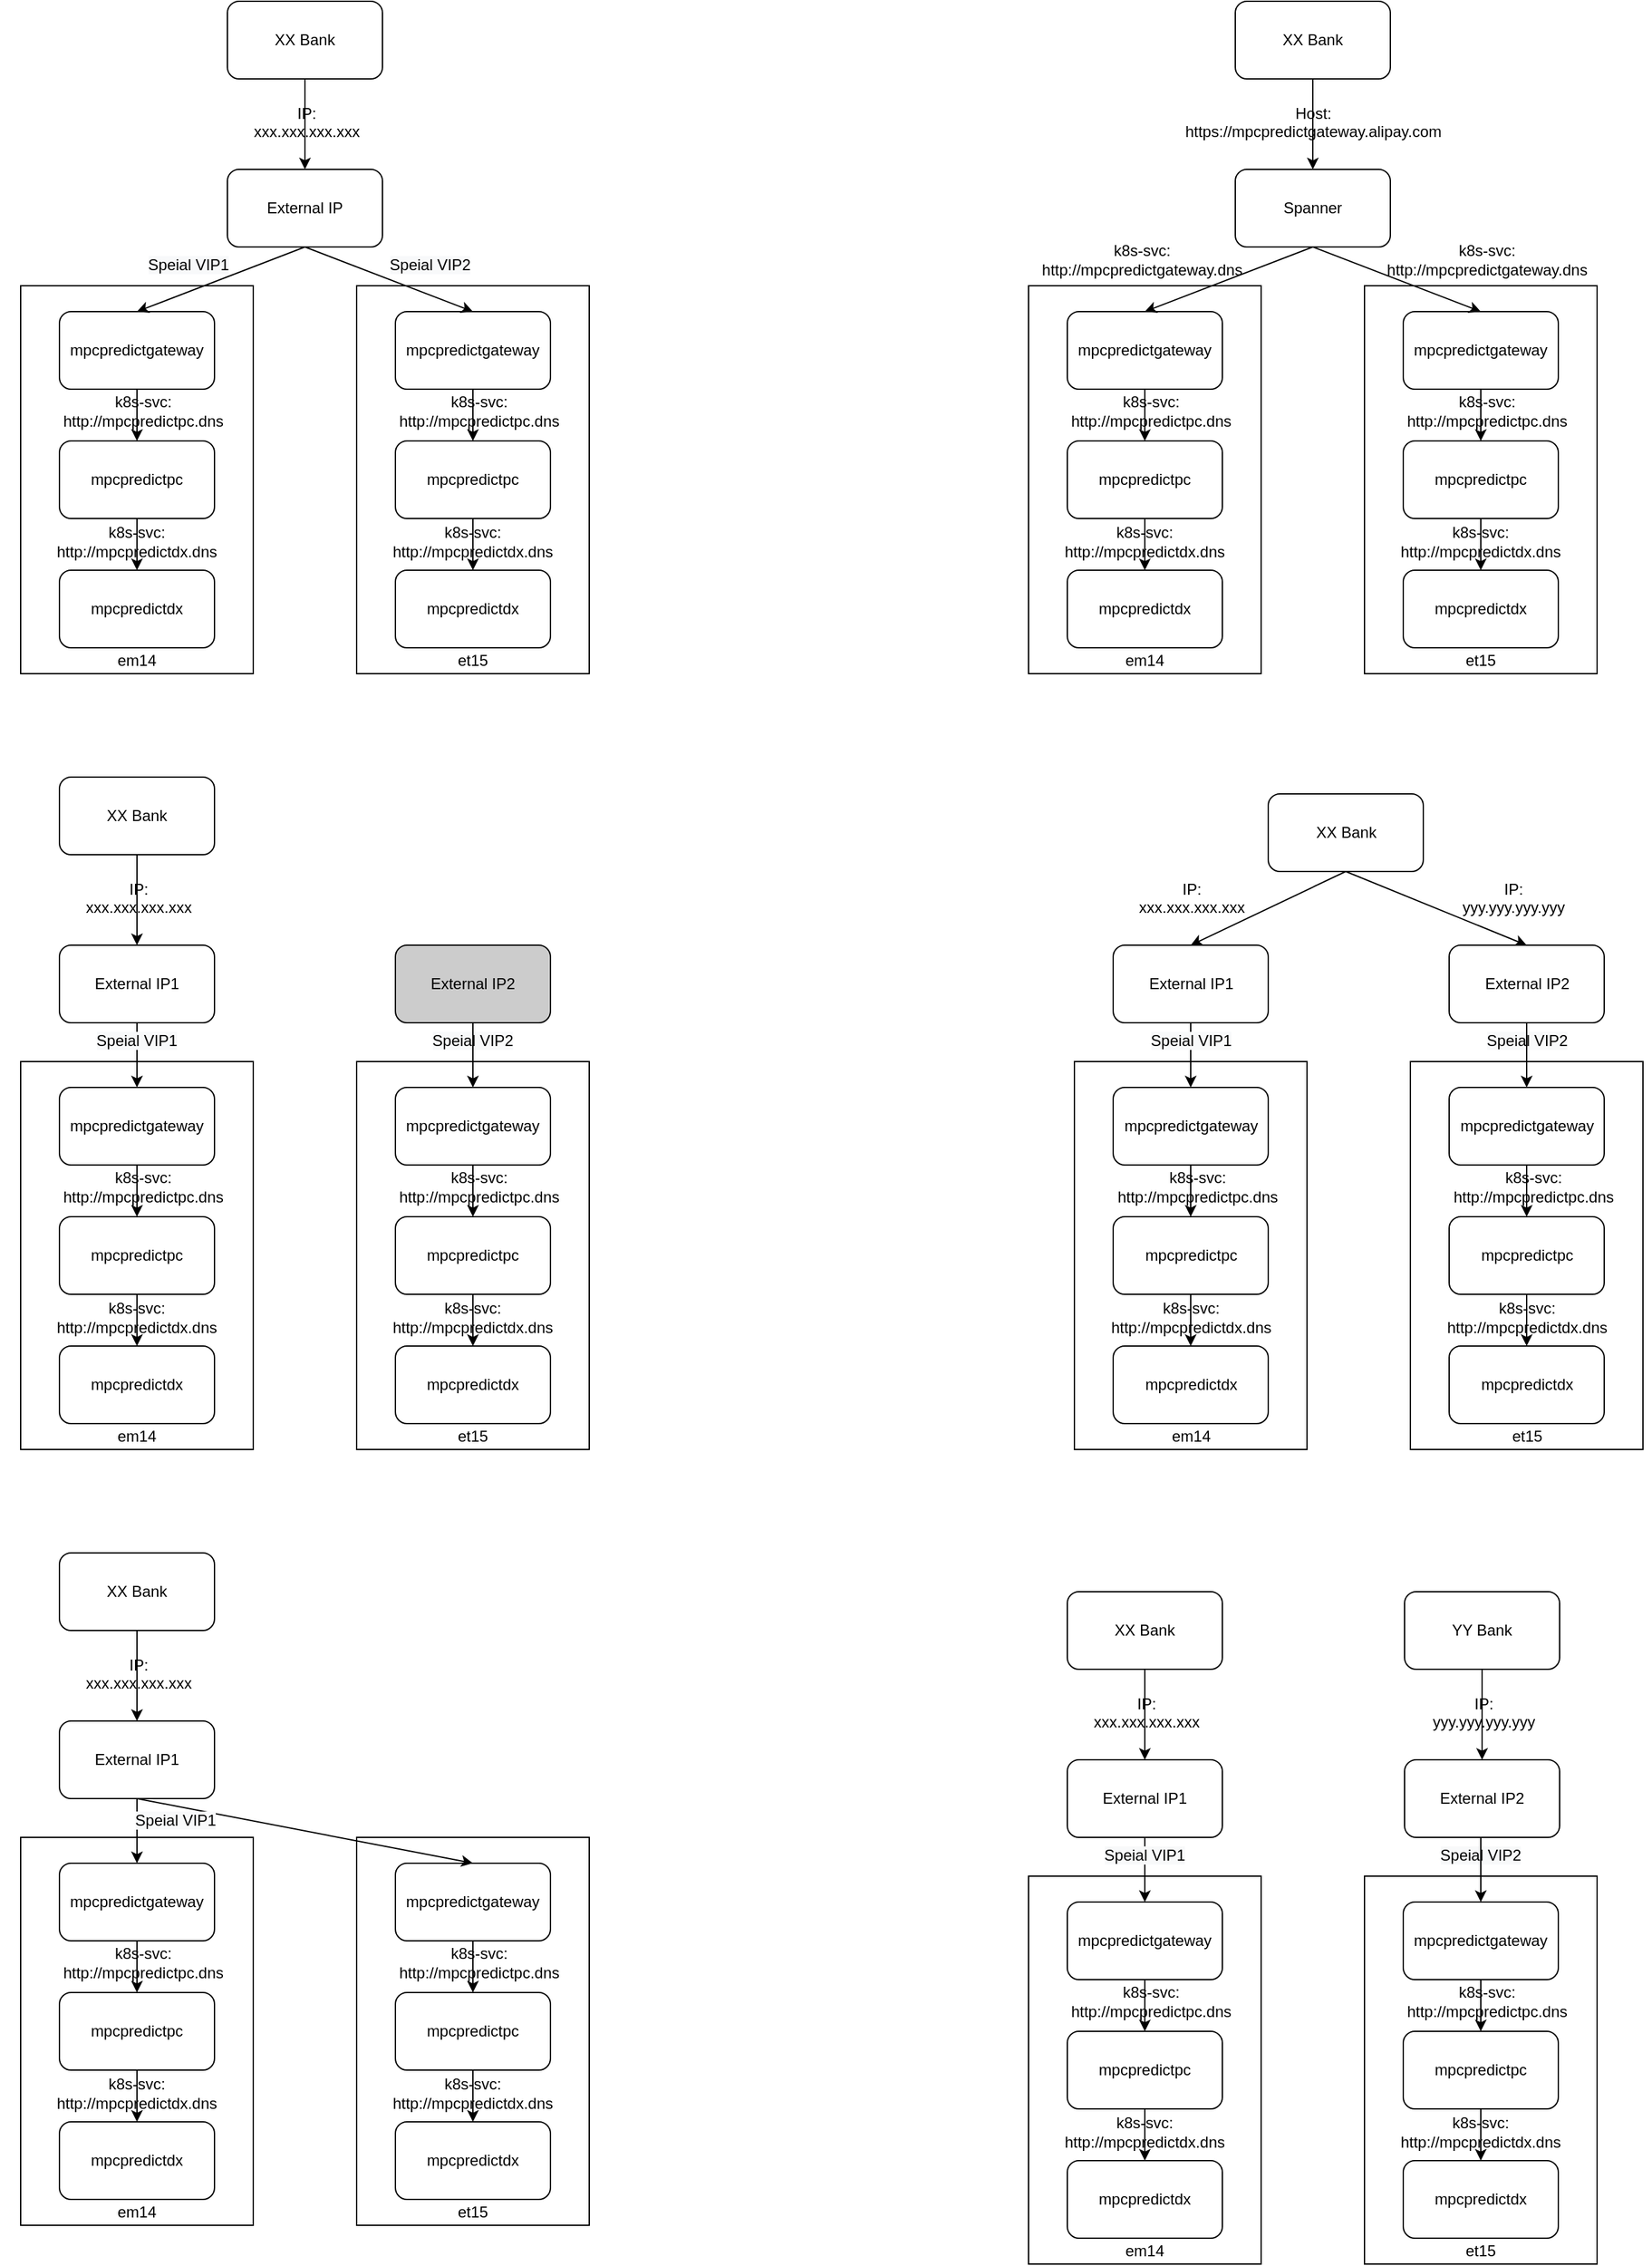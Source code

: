 <mxfile version="13.3.7" type="github">
  <diagram id="HSDht7DIzM8e7bIC4mqB" name="第 1 页">
    <mxGraphModel dx="1678" dy="859" grid="1" gridSize="10" guides="1" tooltips="1" connect="1" arrows="1" fold="1" page="1" pageScale="1" pageWidth="827" pageHeight="1169" math="0" shadow="0">
      <root>
        <mxCell id="0" />
        <mxCell id="1" parent="0" />
        <mxCell id="mqr4CoRcmg9S_tCV8cLc-18" value="" style="rounded=0;whiteSpace=wrap;html=1;" vertex="1" parent="1">
          <mxGeometry x="90" y="260" width="180" height="300" as="geometry" />
        </mxCell>
        <mxCell id="mqr4CoRcmg9S_tCV8cLc-5" style="edgeStyle=orthogonalEdgeStyle;rounded=0;orthogonalLoop=1;jettySize=auto;html=1;exitX=0.5;exitY=1;exitDx=0;exitDy=0;entryX=0.5;entryY=0;entryDx=0;entryDy=0;" edge="1" parent="1" source="mqr4CoRcmg9S_tCV8cLc-2" target="mqr4CoRcmg9S_tCV8cLc-3">
          <mxGeometry relative="1" as="geometry" />
        </mxCell>
        <mxCell id="mqr4CoRcmg9S_tCV8cLc-2" value="mpcpredictgateway" style="rounded=1;whiteSpace=wrap;html=1;" vertex="1" parent="1">
          <mxGeometry x="120" y="280" width="120" height="60" as="geometry" />
        </mxCell>
        <mxCell id="mqr4CoRcmg9S_tCV8cLc-7" style="edgeStyle=orthogonalEdgeStyle;rounded=0;orthogonalLoop=1;jettySize=auto;html=1;exitX=0.5;exitY=1;exitDx=0;exitDy=0;entryX=0.5;entryY=0;entryDx=0;entryDy=0;" edge="1" parent="1" source="mqr4CoRcmg9S_tCV8cLc-3" target="mqr4CoRcmg9S_tCV8cLc-4">
          <mxGeometry relative="1" as="geometry" />
        </mxCell>
        <mxCell id="mqr4CoRcmg9S_tCV8cLc-3" value="mpcpredictpc" style="rounded=1;whiteSpace=wrap;html=1;" vertex="1" parent="1">
          <mxGeometry x="120" y="380" width="120" height="60" as="geometry" />
        </mxCell>
        <mxCell id="mqr4CoRcmg9S_tCV8cLc-4" value="mpcpredictdx" style="rounded=1;whiteSpace=wrap;html=1;" vertex="1" parent="1">
          <mxGeometry x="120" y="480" width="120" height="60" as="geometry" />
        </mxCell>
        <mxCell id="mqr4CoRcmg9S_tCV8cLc-8" value="k8s-svc: http://mpcpredictpc.dns" style="text;html=1;strokeColor=none;fillColor=none;align=center;verticalAlign=middle;whiteSpace=wrap;rounded=0;" vertex="1" parent="1">
          <mxGeometry x="120" y="347" width="130" height="20" as="geometry" />
        </mxCell>
        <mxCell id="mqr4CoRcmg9S_tCV8cLc-10" value="k8s-svc: http://mpcpredictdx.dns" style="text;html=1;strokeColor=none;fillColor=none;align=center;verticalAlign=middle;whiteSpace=wrap;rounded=0;" vertex="1" parent="1">
          <mxGeometry x="115" y="448" width="130" height="20" as="geometry" />
        </mxCell>
        <mxCell id="mqr4CoRcmg9S_tCV8cLc-19" value="em14" style="text;html=1;strokeColor=none;fillColor=none;align=center;verticalAlign=middle;whiteSpace=wrap;rounded=0;" vertex="1" parent="1">
          <mxGeometry x="160" y="540" width="40" height="20" as="geometry" />
        </mxCell>
        <mxCell id="mqr4CoRcmg9S_tCV8cLc-20" value="" style="rounded=0;whiteSpace=wrap;html=1;" vertex="1" parent="1">
          <mxGeometry x="350" y="260" width="180" height="300" as="geometry" />
        </mxCell>
        <mxCell id="mqr4CoRcmg9S_tCV8cLc-21" style="edgeStyle=orthogonalEdgeStyle;rounded=0;orthogonalLoop=1;jettySize=auto;html=1;exitX=0.5;exitY=1;exitDx=0;exitDy=0;entryX=0.5;entryY=0;entryDx=0;entryDy=0;" edge="1" source="mqr4CoRcmg9S_tCV8cLc-22" target="mqr4CoRcmg9S_tCV8cLc-24" parent="1">
          <mxGeometry relative="1" as="geometry" />
        </mxCell>
        <mxCell id="mqr4CoRcmg9S_tCV8cLc-22" value="mpcpredictgateway" style="rounded=1;whiteSpace=wrap;html=1;" vertex="1" parent="1">
          <mxGeometry x="380" y="280" width="120" height="60" as="geometry" />
        </mxCell>
        <mxCell id="mqr4CoRcmg9S_tCV8cLc-23" style="edgeStyle=orthogonalEdgeStyle;rounded=0;orthogonalLoop=1;jettySize=auto;html=1;exitX=0.5;exitY=1;exitDx=0;exitDy=0;entryX=0.5;entryY=0;entryDx=0;entryDy=0;" edge="1" source="mqr4CoRcmg9S_tCV8cLc-24" target="mqr4CoRcmg9S_tCV8cLc-25" parent="1">
          <mxGeometry relative="1" as="geometry" />
        </mxCell>
        <mxCell id="mqr4CoRcmg9S_tCV8cLc-24" value="mpcpredictpc" style="rounded=1;whiteSpace=wrap;html=1;" vertex="1" parent="1">
          <mxGeometry x="380" y="380" width="120" height="60" as="geometry" />
        </mxCell>
        <mxCell id="mqr4CoRcmg9S_tCV8cLc-25" value="mpcpredictdx" style="rounded=1;whiteSpace=wrap;html=1;" vertex="1" parent="1">
          <mxGeometry x="380" y="480" width="120" height="60" as="geometry" />
        </mxCell>
        <mxCell id="mqr4CoRcmg9S_tCV8cLc-26" value="k8s-svc: http://mpcpredictpc.dns" style="text;html=1;strokeColor=none;fillColor=none;align=center;verticalAlign=middle;whiteSpace=wrap;rounded=0;" vertex="1" parent="1">
          <mxGeometry x="380" y="347" width="130" height="20" as="geometry" />
        </mxCell>
        <mxCell id="mqr4CoRcmg9S_tCV8cLc-27" value="k8s-svc: http://mpcpredictdx.dns" style="text;html=1;strokeColor=none;fillColor=none;align=center;verticalAlign=middle;whiteSpace=wrap;rounded=0;" vertex="1" parent="1">
          <mxGeometry x="375" y="448" width="130" height="20" as="geometry" />
        </mxCell>
        <mxCell id="mqr4CoRcmg9S_tCV8cLc-28" value="et15" style="text;html=1;strokeColor=none;fillColor=none;align=center;verticalAlign=middle;whiteSpace=wrap;rounded=0;" vertex="1" parent="1">
          <mxGeometry x="420" y="540" width="40" height="20" as="geometry" />
        </mxCell>
        <mxCell id="mqr4CoRcmg9S_tCV8cLc-33" style="rounded=0;orthogonalLoop=1;jettySize=auto;html=1;exitX=0.5;exitY=1;exitDx=0;exitDy=0;entryX=0.5;entryY=0;entryDx=0;entryDy=0;" edge="1" parent="1" source="mqr4CoRcmg9S_tCV8cLc-30" target="mqr4CoRcmg9S_tCV8cLc-2">
          <mxGeometry relative="1" as="geometry" />
        </mxCell>
        <mxCell id="mqr4CoRcmg9S_tCV8cLc-34" style="rounded=0;orthogonalLoop=1;jettySize=auto;html=1;exitX=0.5;exitY=1;exitDx=0;exitDy=0;entryX=0.5;entryY=0;entryDx=0;entryDy=0;" edge="1" parent="1" source="mqr4CoRcmg9S_tCV8cLc-30" target="mqr4CoRcmg9S_tCV8cLc-22">
          <mxGeometry relative="1" as="geometry" />
        </mxCell>
        <mxCell id="mqr4CoRcmg9S_tCV8cLc-30" value="External IP" style="rounded=1;whiteSpace=wrap;html=1;" vertex="1" parent="1">
          <mxGeometry x="250" y="170" width="120" height="60" as="geometry" />
        </mxCell>
        <mxCell id="mqr4CoRcmg9S_tCV8cLc-35" value="&lt;span style=&quot;color: rgb(0, 0, 0); font-family: helvetica; font-size: 12px; font-style: normal; font-weight: 400; letter-spacing: normal; text-indent: 0px; text-transform: none; word-spacing: 0px; background-color: rgb(248, 249, 250); display: inline; float: none;&quot;&gt;Speial VIP1&lt;/span&gt;" style="text;whiteSpace=wrap;html=1;align=center;" vertex="1" parent="1">
          <mxGeometry x="180" y="230" width="80" height="30" as="geometry" />
        </mxCell>
        <mxCell id="mqr4CoRcmg9S_tCV8cLc-36" value="&lt;span style=&quot;color: rgb(0 , 0 , 0) ; font-family: &amp;#34;helvetica&amp;#34; ; font-size: 12px ; font-style: normal ; font-weight: 400 ; letter-spacing: normal ; text-indent: 0px ; text-transform: none ; word-spacing: 0px ; background-color: rgb(248 , 249 , 250) ; display: inline ; float: none&quot;&gt;Speial VIP2&lt;/span&gt;" style="text;whiteSpace=wrap;html=1;align=center;" vertex="1" parent="1">
          <mxGeometry x="367" y="230" width="80" height="30" as="geometry" />
        </mxCell>
        <mxCell id="mqr4CoRcmg9S_tCV8cLc-39" style="edgeStyle=none;rounded=0;orthogonalLoop=1;jettySize=auto;html=1;exitX=0.5;exitY=1;exitDx=0;exitDy=0;" edge="1" parent="1" source="mqr4CoRcmg9S_tCV8cLc-38" target="mqr4CoRcmg9S_tCV8cLc-30">
          <mxGeometry relative="1" as="geometry" />
        </mxCell>
        <mxCell id="mqr4CoRcmg9S_tCV8cLc-38" value="XX Bank" style="rounded=1;whiteSpace=wrap;html=1;" vertex="1" parent="1">
          <mxGeometry x="250" y="40" width="120" height="60" as="geometry" />
        </mxCell>
        <mxCell id="mqr4CoRcmg9S_tCV8cLc-40" value="" style="rounded=0;whiteSpace=wrap;html=1;" vertex="1" parent="1">
          <mxGeometry x="870" y="260" width="180" height="300" as="geometry" />
        </mxCell>
        <mxCell id="mqr4CoRcmg9S_tCV8cLc-41" style="edgeStyle=orthogonalEdgeStyle;rounded=0;orthogonalLoop=1;jettySize=auto;html=1;exitX=0.5;exitY=1;exitDx=0;exitDy=0;entryX=0.5;entryY=0;entryDx=0;entryDy=0;" edge="1" source="mqr4CoRcmg9S_tCV8cLc-42" target="mqr4CoRcmg9S_tCV8cLc-44" parent="1">
          <mxGeometry relative="1" as="geometry" />
        </mxCell>
        <mxCell id="mqr4CoRcmg9S_tCV8cLc-42" value="mpcpredictgateway" style="rounded=1;whiteSpace=wrap;html=1;" vertex="1" parent="1">
          <mxGeometry x="900" y="280" width="120" height="60" as="geometry" />
        </mxCell>
        <mxCell id="mqr4CoRcmg9S_tCV8cLc-43" style="edgeStyle=orthogonalEdgeStyle;rounded=0;orthogonalLoop=1;jettySize=auto;html=1;exitX=0.5;exitY=1;exitDx=0;exitDy=0;entryX=0.5;entryY=0;entryDx=0;entryDy=0;" edge="1" source="mqr4CoRcmg9S_tCV8cLc-44" target="mqr4CoRcmg9S_tCV8cLc-45" parent="1">
          <mxGeometry relative="1" as="geometry" />
        </mxCell>
        <mxCell id="mqr4CoRcmg9S_tCV8cLc-44" value="mpcpredictpc" style="rounded=1;whiteSpace=wrap;html=1;" vertex="1" parent="1">
          <mxGeometry x="900" y="380" width="120" height="60" as="geometry" />
        </mxCell>
        <mxCell id="mqr4CoRcmg9S_tCV8cLc-45" value="mpcpredictdx" style="rounded=1;whiteSpace=wrap;html=1;" vertex="1" parent="1">
          <mxGeometry x="900" y="480" width="120" height="60" as="geometry" />
        </mxCell>
        <mxCell id="mqr4CoRcmg9S_tCV8cLc-46" value="k8s-svc: http://mpcpredictpc.dns" style="text;html=1;strokeColor=none;fillColor=none;align=center;verticalAlign=middle;whiteSpace=wrap;rounded=0;" vertex="1" parent="1">
          <mxGeometry x="900" y="347" width="130" height="20" as="geometry" />
        </mxCell>
        <mxCell id="mqr4CoRcmg9S_tCV8cLc-47" value="k8s-svc: http://mpcpredictdx.dns" style="text;html=1;strokeColor=none;fillColor=none;align=center;verticalAlign=middle;whiteSpace=wrap;rounded=0;" vertex="1" parent="1">
          <mxGeometry x="895" y="448" width="130" height="20" as="geometry" />
        </mxCell>
        <mxCell id="mqr4CoRcmg9S_tCV8cLc-48" value="em14" style="text;html=1;strokeColor=none;fillColor=none;align=center;verticalAlign=middle;whiteSpace=wrap;rounded=0;" vertex="1" parent="1">
          <mxGeometry x="940" y="540" width="40" height="20" as="geometry" />
        </mxCell>
        <mxCell id="mqr4CoRcmg9S_tCV8cLc-49" value="" style="rounded=0;whiteSpace=wrap;html=1;" vertex="1" parent="1">
          <mxGeometry x="1130" y="260" width="180" height="300" as="geometry" />
        </mxCell>
        <mxCell id="mqr4CoRcmg9S_tCV8cLc-50" style="edgeStyle=orthogonalEdgeStyle;rounded=0;orthogonalLoop=1;jettySize=auto;html=1;exitX=0.5;exitY=1;exitDx=0;exitDy=0;entryX=0.5;entryY=0;entryDx=0;entryDy=0;" edge="1" source="mqr4CoRcmg9S_tCV8cLc-51" target="mqr4CoRcmg9S_tCV8cLc-53" parent="1">
          <mxGeometry relative="1" as="geometry" />
        </mxCell>
        <mxCell id="mqr4CoRcmg9S_tCV8cLc-51" value="mpcpredictgateway" style="rounded=1;whiteSpace=wrap;html=1;" vertex="1" parent="1">
          <mxGeometry x="1160" y="280" width="120" height="60" as="geometry" />
        </mxCell>
        <mxCell id="mqr4CoRcmg9S_tCV8cLc-52" style="edgeStyle=orthogonalEdgeStyle;rounded=0;orthogonalLoop=1;jettySize=auto;html=1;exitX=0.5;exitY=1;exitDx=0;exitDy=0;entryX=0.5;entryY=0;entryDx=0;entryDy=0;" edge="1" source="mqr4CoRcmg9S_tCV8cLc-53" target="mqr4CoRcmg9S_tCV8cLc-54" parent="1">
          <mxGeometry relative="1" as="geometry" />
        </mxCell>
        <mxCell id="mqr4CoRcmg9S_tCV8cLc-53" value="mpcpredictpc" style="rounded=1;whiteSpace=wrap;html=1;" vertex="1" parent="1">
          <mxGeometry x="1160" y="380" width="120" height="60" as="geometry" />
        </mxCell>
        <mxCell id="mqr4CoRcmg9S_tCV8cLc-54" value="mpcpredictdx" style="rounded=1;whiteSpace=wrap;html=1;" vertex="1" parent="1">
          <mxGeometry x="1160" y="480" width="120" height="60" as="geometry" />
        </mxCell>
        <mxCell id="mqr4CoRcmg9S_tCV8cLc-55" value="k8s-svc: http://mpcpredictpc.dns" style="text;html=1;strokeColor=none;fillColor=none;align=center;verticalAlign=middle;whiteSpace=wrap;rounded=0;" vertex="1" parent="1">
          <mxGeometry x="1160" y="347" width="130" height="20" as="geometry" />
        </mxCell>
        <mxCell id="mqr4CoRcmg9S_tCV8cLc-56" value="k8s-svc: http://mpcpredictdx.dns" style="text;html=1;strokeColor=none;fillColor=none;align=center;verticalAlign=middle;whiteSpace=wrap;rounded=0;" vertex="1" parent="1">
          <mxGeometry x="1155" y="448" width="130" height="20" as="geometry" />
        </mxCell>
        <mxCell id="mqr4CoRcmg9S_tCV8cLc-57" value="et15" style="text;html=1;strokeColor=none;fillColor=none;align=center;verticalAlign=middle;whiteSpace=wrap;rounded=0;" vertex="1" parent="1">
          <mxGeometry x="1200" y="540" width="40" height="20" as="geometry" />
        </mxCell>
        <mxCell id="mqr4CoRcmg9S_tCV8cLc-58" style="rounded=0;orthogonalLoop=1;jettySize=auto;html=1;exitX=0.5;exitY=1;exitDx=0;exitDy=0;entryX=0.5;entryY=0;entryDx=0;entryDy=0;" edge="1" source="mqr4CoRcmg9S_tCV8cLc-60" target="mqr4CoRcmg9S_tCV8cLc-42" parent="1">
          <mxGeometry relative="1" as="geometry" />
        </mxCell>
        <mxCell id="mqr4CoRcmg9S_tCV8cLc-59" style="rounded=0;orthogonalLoop=1;jettySize=auto;html=1;exitX=0.5;exitY=1;exitDx=0;exitDy=0;entryX=0.5;entryY=0;entryDx=0;entryDy=0;" edge="1" source="mqr4CoRcmg9S_tCV8cLc-60" target="mqr4CoRcmg9S_tCV8cLc-51" parent="1">
          <mxGeometry relative="1" as="geometry" />
        </mxCell>
        <mxCell id="mqr4CoRcmg9S_tCV8cLc-60" value="Spanner" style="rounded=1;whiteSpace=wrap;html=1;" vertex="1" parent="1">
          <mxGeometry x="1030" y="170" width="120" height="60" as="geometry" />
        </mxCell>
        <mxCell id="mqr4CoRcmg9S_tCV8cLc-63" style="edgeStyle=none;rounded=0;orthogonalLoop=1;jettySize=auto;html=1;exitX=0.5;exitY=1;exitDx=0;exitDy=0;" edge="1" source="mqr4CoRcmg9S_tCV8cLc-64" target="mqr4CoRcmg9S_tCV8cLc-60" parent="1">
          <mxGeometry relative="1" as="geometry" />
        </mxCell>
        <mxCell id="mqr4CoRcmg9S_tCV8cLc-64" value="XX Bank" style="rounded=1;whiteSpace=wrap;html=1;" vertex="1" parent="1">
          <mxGeometry x="1030" y="40" width="120" height="60" as="geometry" />
        </mxCell>
        <mxCell id="mqr4CoRcmg9S_tCV8cLc-65" value="&lt;font face=&quot;helvetica&quot;&gt;Host: https://mpcpredictgateway.alipay.com&lt;/font&gt;" style="text;whiteSpace=wrap;html=1;align=center;" vertex="1" parent="1">
          <mxGeometry x="983.5" y="113" width="213" height="30" as="geometry" />
        </mxCell>
        <mxCell id="mqr4CoRcmg9S_tCV8cLc-66" value="k8s-svc: http://mpcpredictgateway.dns" style="text;html=1;strokeColor=none;fillColor=none;align=center;verticalAlign=middle;whiteSpace=wrap;rounded=0;" vertex="1" parent="1">
          <mxGeometry x="893" y="230" width="130" height="20" as="geometry" />
        </mxCell>
        <mxCell id="mqr4CoRcmg9S_tCV8cLc-67" value="k8s-svc: http://mpcpredictgateway.dns" style="text;html=1;strokeColor=none;fillColor=none;align=center;verticalAlign=middle;whiteSpace=wrap;rounded=0;" vertex="1" parent="1">
          <mxGeometry x="1160" y="230" width="130" height="20" as="geometry" />
        </mxCell>
        <mxCell id="mqr4CoRcmg9S_tCV8cLc-68" value="&lt;font face=&quot;helvetica&quot;&gt;IP:&lt;br&gt;xxx.xxx.xxx.xxx&lt;br&gt;&lt;/font&gt;" style="text;whiteSpace=wrap;html=1;align=center;" vertex="1" parent="1">
          <mxGeometry x="205" y="113" width="213" height="30" as="geometry" />
        </mxCell>
        <mxCell id="mqr4CoRcmg9S_tCV8cLc-69" value="" style="rounded=0;whiteSpace=wrap;html=1;" vertex="1" parent="1">
          <mxGeometry x="90" y="860" width="180" height="300" as="geometry" />
        </mxCell>
        <mxCell id="mqr4CoRcmg9S_tCV8cLc-70" style="edgeStyle=orthogonalEdgeStyle;rounded=0;orthogonalLoop=1;jettySize=auto;html=1;exitX=0.5;exitY=1;exitDx=0;exitDy=0;entryX=0.5;entryY=0;entryDx=0;entryDy=0;" edge="1" source="mqr4CoRcmg9S_tCV8cLc-71" target="mqr4CoRcmg9S_tCV8cLc-73" parent="1">
          <mxGeometry relative="1" as="geometry" />
        </mxCell>
        <mxCell id="mqr4CoRcmg9S_tCV8cLc-71" value="mpcpredictgateway" style="rounded=1;whiteSpace=wrap;html=1;" vertex="1" parent="1">
          <mxGeometry x="120" y="880" width="120" height="60" as="geometry" />
        </mxCell>
        <mxCell id="mqr4CoRcmg9S_tCV8cLc-72" style="edgeStyle=orthogonalEdgeStyle;rounded=0;orthogonalLoop=1;jettySize=auto;html=1;exitX=0.5;exitY=1;exitDx=0;exitDy=0;entryX=0.5;entryY=0;entryDx=0;entryDy=0;" edge="1" source="mqr4CoRcmg9S_tCV8cLc-73" target="mqr4CoRcmg9S_tCV8cLc-74" parent="1">
          <mxGeometry relative="1" as="geometry" />
        </mxCell>
        <mxCell id="mqr4CoRcmg9S_tCV8cLc-73" value="mpcpredictpc" style="rounded=1;whiteSpace=wrap;html=1;" vertex="1" parent="1">
          <mxGeometry x="120" y="980" width="120" height="60" as="geometry" />
        </mxCell>
        <mxCell id="mqr4CoRcmg9S_tCV8cLc-74" value="mpcpredictdx" style="rounded=1;whiteSpace=wrap;html=1;" vertex="1" parent="1">
          <mxGeometry x="120" y="1080" width="120" height="60" as="geometry" />
        </mxCell>
        <mxCell id="mqr4CoRcmg9S_tCV8cLc-75" value="k8s-svc: http://mpcpredictpc.dns" style="text;html=1;strokeColor=none;fillColor=none;align=center;verticalAlign=middle;whiteSpace=wrap;rounded=0;" vertex="1" parent="1">
          <mxGeometry x="120" y="947" width="130" height="20" as="geometry" />
        </mxCell>
        <mxCell id="mqr4CoRcmg9S_tCV8cLc-76" value="k8s-svc: http://mpcpredictdx.dns" style="text;html=1;strokeColor=none;fillColor=none;align=center;verticalAlign=middle;whiteSpace=wrap;rounded=0;" vertex="1" parent="1">
          <mxGeometry x="115" y="1048" width="130" height="20" as="geometry" />
        </mxCell>
        <mxCell id="mqr4CoRcmg9S_tCV8cLc-77" value="em14" style="text;html=1;strokeColor=none;fillColor=none;align=center;verticalAlign=middle;whiteSpace=wrap;rounded=0;" vertex="1" parent="1">
          <mxGeometry x="160" y="1140" width="40" height="20" as="geometry" />
        </mxCell>
        <mxCell id="mqr4CoRcmg9S_tCV8cLc-78" value="" style="rounded=0;whiteSpace=wrap;html=1;" vertex="1" parent="1">
          <mxGeometry x="350" y="860" width="180" height="300" as="geometry" />
        </mxCell>
        <mxCell id="mqr4CoRcmg9S_tCV8cLc-79" style="edgeStyle=orthogonalEdgeStyle;rounded=0;orthogonalLoop=1;jettySize=auto;html=1;exitX=0.5;exitY=1;exitDx=0;exitDy=0;entryX=0.5;entryY=0;entryDx=0;entryDy=0;" edge="1" source="mqr4CoRcmg9S_tCV8cLc-80" target="mqr4CoRcmg9S_tCV8cLc-82" parent="1">
          <mxGeometry relative="1" as="geometry" />
        </mxCell>
        <mxCell id="mqr4CoRcmg9S_tCV8cLc-80" value="mpcpredictgateway" style="rounded=1;whiteSpace=wrap;html=1;" vertex="1" parent="1">
          <mxGeometry x="380" y="880" width="120" height="60" as="geometry" />
        </mxCell>
        <mxCell id="mqr4CoRcmg9S_tCV8cLc-81" style="edgeStyle=orthogonalEdgeStyle;rounded=0;orthogonalLoop=1;jettySize=auto;html=1;exitX=0.5;exitY=1;exitDx=0;exitDy=0;entryX=0.5;entryY=0;entryDx=0;entryDy=0;" edge="1" source="mqr4CoRcmg9S_tCV8cLc-82" target="mqr4CoRcmg9S_tCV8cLc-83" parent="1">
          <mxGeometry relative="1" as="geometry" />
        </mxCell>
        <mxCell id="mqr4CoRcmg9S_tCV8cLc-82" value="mpcpredictpc" style="rounded=1;whiteSpace=wrap;html=1;" vertex="1" parent="1">
          <mxGeometry x="380" y="980" width="120" height="60" as="geometry" />
        </mxCell>
        <mxCell id="mqr4CoRcmg9S_tCV8cLc-83" value="mpcpredictdx" style="rounded=1;whiteSpace=wrap;html=1;" vertex="1" parent="1">
          <mxGeometry x="380" y="1080" width="120" height="60" as="geometry" />
        </mxCell>
        <mxCell id="mqr4CoRcmg9S_tCV8cLc-84" value="k8s-svc: http://mpcpredictpc.dns" style="text;html=1;strokeColor=none;fillColor=none;align=center;verticalAlign=middle;whiteSpace=wrap;rounded=0;" vertex="1" parent="1">
          <mxGeometry x="380" y="947" width="130" height="20" as="geometry" />
        </mxCell>
        <mxCell id="mqr4CoRcmg9S_tCV8cLc-85" value="k8s-svc: http://mpcpredictdx.dns" style="text;html=1;strokeColor=none;fillColor=none;align=center;verticalAlign=middle;whiteSpace=wrap;rounded=0;" vertex="1" parent="1">
          <mxGeometry x="375" y="1048" width="130" height="20" as="geometry" />
        </mxCell>
        <mxCell id="mqr4CoRcmg9S_tCV8cLc-86" value="et15" style="text;html=1;strokeColor=none;fillColor=none;align=center;verticalAlign=middle;whiteSpace=wrap;rounded=0;" vertex="1" parent="1">
          <mxGeometry x="420" y="1140" width="40" height="20" as="geometry" />
        </mxCell>
        <mxCell id="mqr4CoRcmg9S_tCV8cLc-87" style="rounded=0;orthogonalLoop=1;jettySize=auto;html=1;exitX=0.5;exitY=1;exitDx=0;exitDy=0;entryX=0.5;entryY=0;entryDx=0;entryDy=0;" edge="1" source="mqr4CoRcmg9S_tCV8cLc-89" target="mqr4CoRcmg9S_tCV8cLc-71" parent="1">
          <mxGeometry relative="1" as="geometry" />
        </mxCell>
        <mxCell id="mqr4CoRcmg9S_tCV8cLc-89" value="External IP1" style="rounded=1;whiteSpace=wrap;html=1;" vertex="1" parent="1">
          <mxGeometry x="120" y="770" width="120" height="60" as="geometry" />
        </mxCell>
        <mxCell id="mqr4CoRcmg9S_tCV8cLc-90" value="&lt;span style=&quot;color: rgb(0, 0, 0); font-family: helvetica; font-size: 12px; font-style: normal; font-weight: 400; letter-spacing: normal; text-indent: 0px; text-transform: none; word-spacing: 0px; background-color: rgb(248, 249, 250); display: inline; float: none;&quot;&gt;Speial VIP1&lt;/span&gt;" style="text;whiteSpace=wrap;html=1;align=center;" vertex="1" parent="1">
          <mxGeometry x="140" y="830" width="80" height="30" as="geometry" />
        </mxCell>
        <mxCell id="mqr4CoRcmg9S_tCV8cLc-91" value="&lt;span style=&quot;color: rgb(0 , 0 , 0) ; font-family: &amp;#34;helvetica&amp;#34; ; font-size: 12px ; font-style: normal ; font-weight: 400 ; letter-spacing: normal ; text-indent: 0px ; text-transform: none ; word-spacing: 0px ; background-color: rgb(248 , 249 , 250) ; display: inline ; float: none&quot;&gt;Speial VIP2&lt;/span&gt;" style="text;whiteSpace=wrap;html=1;align=center;" vertex="1" parent="1">
          <mxGeometry x="400" y="830" width="80" height="30" as="geometry" />
        </mxCell>
        <mxCell id="mqr4CoRcmg9S_tCV8cLc-92" style="edgeStyle=none;rounded=0;orthogonalLoop=1;jettySize=auto;html=1;exitX=0.5;exitY=1;exitDx=0;exitDy=0;" edge="1" source="mqr4CoRcmg9S_tCV8cLc-93" target="mqr4CoRcmg9S_tCV8cLc-89" parent="1">
          <mxGeometry relative="1" as="geometry" />
        </mxCell>
        <mxCell id="mqr4CoRcmg9S_tCV8cLc-93" value="XX Bank" style="rounded=1;whiteSpace=wrap;html=1;" vertex="1" parent="1">
          <mxGeometry x="120" y="640" width="120" height="60" as="geometry" />
        </mxCell>
        <mxCell id="mqr4CoRcmg9S_tCV8cLc-94" value="&lt;font face=&quot;helvetica&quot;&gt;IP:&lt;br&gt;xxx.xxx.xxx.xxx&lt;br&gt;&lt;/font&gt;" style="text;whiteSpace=wrap;html=1;align=center;" vertex="1" parent="1">
          <mxGeometry x="74.5" y="713" width="213" height="30" as="geometry" />
        </mxCell>
        <mxCell id="mqr4CoRcmg9S_tCV8cLc-97" style="edgeStyle=none;rounded=0;orthogonalLoop=1;jettySize=auto;html=1;exitX=0.5;exitY=1;exitDx=0;exitDy=0;" edge="1" parent="1" source="mqr4CoRcmg9S_tCV8cLc-96" target="mqr4CoRcmg9S_tCV8cLc-80">
          <mxGeometry relative="1" as="geometry" />
        </mxCell>
        <mxCell id="mqr4CoRcmg9S_tCV8cLc-96" value="External IP2" style="rounded=1;whiteSpace=wrap;html=1;fillColor=#CCCCCC;" vertex="1" parent="1">
          <mxGeometry x="380" y="770" width="120" height="60" as="geometry" />
        </mxCell>
        <mxCell id="mqr4CoRcmg9S_tCV8cLc-99" value="" style="rounded=0;whiteSpace=wrap;html=1;" vertex="1" parent="1">
          <mxGeometry x="905.5" y="860" width="180" height="300" as="geometry" />
        </mxCell>
        <mxCell id="mqr4CoRcmg9S_tCV8cLc-100" style="edgeStyle=orthogonalEdgeStyle;rounded=0;orthogonalLoop=1;jettySize=auto;html=1;exitX=0.5;exitY=1;exitDx=0;exitDy=0;entryX=0.5;entryY=0;entryDx=0;entryDy=0;" edge="1" source="mqr4CoRcmg9S_tCV8cLc-101" target="mqr4CoRcmg9S_tCV8cLc-103" parent="1">
          <mxGeometry relative="1" as="geometry" />
        </mxCell>
        <mxCell id="mqr4CoRcmg9S_tCV8cLc-101" value="mpcpredictgateway" style="rounded=1;whiteSpace=wrap;html=1;" vertex="1" parent="1">
          <mxGeometry x="935.5" y="880" width="120" height="60" as="geometry" />
        </mxCell>
        <mxCell id="mqr4CoRcmg9S_tCV8cLc-102" style="edgeStyle=orthogonalEdgeStyle;rounded=0;orthogonalLoop=1;jettySize=auto;html=1;exitX=0.5;exitY=1;exitDx=0;exitDy=0;entryX=0.5;entryY=0;entryDx=0;entryDy=0;" edge="1" source="mqr4CoRcmg9S_tCV8cLc-103" target="mqr4CoRcmg9S_tCV8cLc-104" parent="1">
          <mxGeometry relative="1" as="geometry" />
        </mxCell>
        <mxCell id="mqr4CoRcmg9S_tCV8cLc-103" value="mpcpredictpc" style="rounded=1;whiteSpace=wrap;html=1;" vertex="1" parent="1">
          <mxGeometry x="935.5" y="980" width="120" height="60" as="geometry" />
        </mxCell>
        <mxCell id="mqr4CoRcmg9S_tCV8cLc-104" value="mpcpredictdx" style="rounded=1;whiteSpace=wrap;html=1;" vertex="1" parent="1">
          <mxGeometry x="935.5" y="1080" width="120" height="60" as="geometry" />
        </mxCell>
        <mxCell id="mqr4CoRcmg9S_tCV8cLc-105" value="k8s-svc: http://mpcpredictpc.dns" style="text;html=1;strokeColor=none;fillColor=none;align=center;verticalAlign=middle;whiteSpace=wrap;rounded=0;" vertex="1" parent="1">
          <mxGeometry x="935.5" y="947" width="130" height="20" as="geometry" />
        </mxCell>
        <mxCell id="mqr4CoRcmg9S_tCV8cLc-106" value="k8s-svc: http://mpcpredictdx.dns" style="text;html=1;strokeColor=none;fillColor=none;align=center;verticalAlign=middle;whiteSpace=wrap;rounded=0;" vertex="1" parent="1">
          <mxGeometry x="930.5" y="1048" width="130" height="20" as="geometry" />
        </mxCell>
        <mxCell id="mqr4CoRcmg9S_tCV8cLc-107" value="em14" style="text;html=1;strokeColor=none;fillColor=none;align=center;verticalAlign=middle;whiteSpace=wrap;rounded=0;" vertex="1" parent="1">
          <mxGeometry x="975.5" y="1140" width="40" height="20" as="geometry" />
        </mxCell>
        <mxCell id="mqr4CoRcmg9S_tCV8cLc-108" value="" style="rounded=0;whiteSpace=wrap;html=1;" vertex="1" parent="1">
          <mxGeometry x="1165.5" y="860" width="180" height="300" as="geometry" />
        </mxCell>
        <mxCell id="mqr4CoRcmg9S_tCV8cLc-109" style="edgeStyle=orthogonalEdgeStyle;rounded=0;orthogonalLoop=1;jettySize=auto;html=1;exitX=0.5;exitY=1;exitDx=0;exitDy=0;entryX=0.5;entryY=0;entryDx=0;entryDy=0;" edge="1" source="mqr4CoRcmg9S_tCV8cLc-110" target="mqr4CoRcmg9S_tCV8cLc-112" parent="1">
          <mxGeometry relative="1" as="geometry" />
        </mxCell>
        <mxCell id="mqr4CoRcmg9S_tCV8cLc-110" value="mpcpredictgateway" style="rounded=1;whiteSpace=wrap;html=1;" vertex="1" parent="1">
          <mxGeometry x="1195.5" y="880" width="120" height="60" as="geometry" />
        </mxCell>
        <mxCell id="mqr4CoRcmg9S_tCV8cLc-111" style="edgeStyle=orthogonalEdgeStyle;rounded=0;orthogonalLoop=1;jettySize=auto;html=1;exitX=0.5;exitY=1;exitDx=0;exitDy=0;entryX=0.5;entryY=0;entryDx=0;entryDy=0;" edge="1" source="mqr4CoRcmg9S_tCV8cLc-112" target="mqr4CoRcmg9S_tCV8cLc-113" parent="1">
          <mxGeometry relative="1" as="geometry" />
        </mxCell>
        <mxCell id="mqr4CoRcmg9S_tCV8cLc-112" value="mpcpredictpc" style="rounded=1;whiteSpace=wrap;html=1;" vertex="1" parent="1">
          <mxGeometry x="1195.5" y="980" width="120" height="60" as="geometry" />
        </mxCell>
        <mxCell id="mqr4CoRcmg9S_tCV8cLc-113" value="mpcpredictdx" style="rounded=1;whiteSpace=wrap;html=1;" vertex="1" parent="1">
          <mxGeometry x="1195.5" y="1080" width="120" height="60" as="geometry" />
        </mxCell>
        <mxCell id="mqr4CoRcmg9S_tCV8cLc-114" value="k8s-svc: http://mpcpredictpc.dns" style="text;html=1;strokeColor=none;fillColor=none;align=center;verticalAlign=middle;whiteSpace=wrap;rounded=0;" vertex="1" parent="1">
          <mxGeometry x="1195.5" y="947" width="130" height="20" as="geometry" />
        </mxCell>
        <mxCell id="mqr4CoRcmg9S_tCV8cLc-115" value="k8s-svc: http://mpcpredictdx.dns" style="text;html=1;strokeColor=none;fillColor=none;align=center;verticalAlign=middle;whiteSpace=wrap;rounded=0;" vertex="1" parent="1">
          <mxGeometry x="1190.5" y="1048" width="130" height="20" as="geometry" />
        </mxCell>
        <mxCell id="mqr4CoRcmg9S_tCV8cLc-116" value="et15" style="text;html=1;strokeColor=none;fillColor=none;align=center;verticalAlign=middle;whiteSpace=wrap;rounded=0;" vertex="1" parent="1">
          <mxGeometry x="1235.5" y="1140" width="40" height="20" as="geometry" />
        </mxCell>
        <mxCell id="mqr4CoRcmg9S_tCV8cLc-117" style="rounded=0;orthogonalLoop=1;jettySize=auto;html=1;exitX=0.5;exitY=1;exitDx=0;exitDy=0;entryX=0.5;entryY=0;entryDx=0;entryDy=0;" edge="1" source="mqr4CoRcmg9S_tCV8cLc-118" target="mqr4CoRcmg9S_tCV8cLc-101" parent="1">
          <mxGeometry relative="1" as="geometry" />
        </mxCell>
        <mxCell id="mqr4CoRcmg9S_tCV8cLc-118" value="External IP1" style="rounded=1;whiteSpace=wrap;html=1;" vertex="1" parent="1">
          <mxGeometry x="935.5" y="770" width="120" height="60" as="geometry" />
        </mxCell>
        <mxCell id="mqr4CoRcmg9S_tCV8cLc-119" value="&lt;span style=&quot;color: rgb(0, 0, 0); font-family: helvetica; font-size: 12px; font-style: normal; font-weight: 400; letter-spacing: normal; text-indent: 0px; text-transform: none; word-spacing: 0px; background-color: rgb(248, 249, 250); display: inline; float: none;&quot;&gt;Speial VIP1&lt;/span&gt;" style="text;whiteSpace=wrap;html=1;align=center;" vertex="1" parent="1">
          <mxGeometry x="955.5" y="830" width="80" height="30" as="geometry" />
        </mxCell>
        <mxCell id="mqr4CoRcmg9S_tCV8cLc-120" value="&lt;span style=&quot;color: rgb(0 , 0 , 0) ; font-family: &amp;#34;helvetica&amp;#34; ; font-size: 12px ; font-style: normal ; font-weight: 400 ; letter-spacing: normal ; text-indent: 0px ; text-transform: none ; word-spacing: 0px ; background-color: rgb(248 , 249 , 250) ; display: inline ; float: none&quot;&gt;Speial VIP2&lt;/span&gt;" style="text;whiteSpace=wrap;html=1;align=center;" vertex="1" parent="1">
          <mxGeometry x="1215.5" y="830" width="80" height="30" as="geometry" />
        </mxCell>
        <mxCell id="mqr4CoRcmg9S_tCV8cLc-121" style="edgeStyle=none;rounded=0;orthogonalLoop=1;jettySize=auto;html=1;exitX=0.5;exitY=1;exitDx=0;exitDy=0;entryX=0.5;entryY=0;entryDx=0;entryDy=0;" edge="1" source="mqr4CoRcmg9S_tCV8cLc-122" target="mqr4CoRcmg9S_tCV8cLc-118" parent="1">
          <mxGeometry relative="1" as="geometry" />
        </mxCell>
        <mxCell id="mqr4CoRcmg9S_tCV8cLc-126" style="edgeStyle=none;rounded=0;orthogonalLoop=1;jettySize=auto;html=1;exitX=0.5;exitY=1;exitDx=0;exitDy=0;entryX=0.5;entryY=0;entryDx=0;entryDy=0;" edge="1" parent="1" source="mqr4CoRcmg9S_tCV8cLc-122" target="mqr4CoRcmg9S_tCV8cLc-125">
          <mxGeometry relative="1" as="geometry" />
        </mxCell>
        <mxCell id="mqr4CoRcmg9S_tCV8cLc-122" value="XX Bank" style="rounded=1;whiteSpace=wrap;html=1;" vertex="1" parent="1">
          <mxGeometry x="1055.5" y="653" width="120" height="60" as="geometry" />
        </mxCell>
        <mxCell id="mqr4CoRcmg9S_tCV8cLc-124" style="edgeStyle=none;rounded=0;orthogonalLoop=1;jettySize=auto;html=1;exitX=0.5;exitY=1;exitDx=0;exitDy=0;" edge="1" source="mqr4CoRcmg9S_tCV8cLc-125" target="mqr4CoRcmg9S_tCV8cLc-110" parent="1">
          <mxGeometry relative="1" as="geometry" />
        </mxCell>
        <mxCell id="mqr4CoRcmg9S_tCV8cLc-125" value="External IP2" style="rounded=1;whiteSpace=wrap;html=1;fillColor=#FFFFFF;" vertex="1" parent="1">
          <mxGeometry x="1195.5" y="770" width="120" height="60" as="geometry" />
        </mxCell>
        <mxCell id="mqr4CoRcmg9S_tCV8cLc-127" value="&lt;font face=&quot;helvetica&quot;&gt;IP:&lt;br&gt;xxx.xxx.xxx.xxx&lt;br&gt;&lt;/font&gt;" style="text;whiteSpace=wrap;html=1;align=center;" vertex="1" parent="1">
          <mxGeometry x="890" y="713" width="213" height="30" as="geometry" />
        </mxCell>
        <mxCell id="mqr4CoRcmg9S_tCV8cLc-128" value="&lt;font face=&quot;helvetica&quot;&gt;IP:&lt;br&gt;yyy.yyy.yyy.yyy&lt;br&gt;&lt;/font&gt;" style="text;whiteSpace=wrap;html=1;align=center;" vertex="1" parent="1">
          <mxGeometry x="1138.5" y="713" width="213" height="30" as="geometry" />
        </mxCell>
        <mxCell id="mqr4CoRcmg9S_tCV8cLc-129" value="" style="rounded=0;whiteSpace=wrap;html=1;" vertex="1" parent="1">
          <mxGeometry x="90" y="1460" width="180" height="300" as="geometry" />
        </mxCell>
        <mxCell id="mqr4CoRcmg9S_tCV8cLc-130" style="edgeStyle=orthogonalEdgeStyle;rounded=0;orthogonalLoop=1;jettySize=auto;html=1;exitX=0.5;exitY=1;exitDx=0;exitDy=0;entryX=0.5;entryY=0;entryDx=0;entryDy=0;" edge="1" source="mqr4CoRcmg9S_tCV8cLc-131" target="mqr4CoRcmg9S_tCV8cLc-133" parent="1">
          <mxGeometry relative="1" as="geometry" />
        </mxCell>
        <mxCell id="mqr4CoRcmg9S_tCV8cLc-131" value="mpcpredictgateway" style="rounded=1;whiteSpace=wrap;html=1;" vertex="1" parent="1">
          <mxGeometry x="120" y="1480" width="120" height="60" as="geometry" />
        </mxCell>
        <mxCell id="mqr4CoRcmg9S_tCV8cLc-132" style="edgeStyle=orthogonalEdgeStyle;rounded=0;orthogonalLoop=1;jettySize=auto;html=1;exitX=0.5;exitY=1;exitDx=0;exitDy=0;entryX=0.5;entryY=0;entryDx=0;entryDy=0;" edge="1" source="mqr4CoRcmg9S_tCV8cLc-133" target="mqr4CoRcmg9S_tCV8cLc-134" parent="1">
          <mxGeometry relative="1" as="geometry" />
        </mxCell>
        <mxCell id="mqr4CoRcmg9S_tCV8cLc-133" value="mpcpredictpc" style="rounded=1;whiteSpace=wrap;html=1;" vertex="1" parent="1">
          <mxGeometry x="120" y="1580" width="120" height="60" as="geometry" />
        </mxCell>
        <mxCell id="mqr4CoRcmg9S_tCV8cLc-134" value="mpcpredictdx" style="rounded=1;whiteSpace=wrap;html=1;" vertex="1" parent="1">
          <mxGeometry x="120" y="1680" width="120" height="60" as="geometry" />
        </mxCell>
        <mxCell id="mqr4CoRcmg9S_tCV8cLc-135" value="k8s-svc: http://mpcpredictpc.dns" style="text;html=1;strokeColor=none;fillColor=none;align=center;verticalAlign=middle;whiteSpace=wrap;rounded=0;" vertex="1" parent="1">
          <mxGeometry x="120" y="1547" width="130" height="20" as="geometry" />
        </mxCell>
        <mxCell id="mqr4CoRcmg9S_tCV8cLc-136" value="k8s-svc: http://mpcpredictdx.dns" style="text;html=1;strokeColor=none;fillColor=none;align=center;verticalAlign=middle;whiteSpace=wrap;rounded=0;" vertex="1" parent="1">
          <mxGeometry x="115" y="1648" width="130" height="20" as="geometry" />
        </mxCell>
        <mxCell id="mqr4CoRcmg9S_tCV8cLc-137" value="em14" style="text;html=1;strokeColor=none;fillColor=none;align=center;verticalAlign=middle;whiteSpace=wrap;rounded=0;" vertex="1" parent="1">
          <mxGeometry x="160" y="1740" width="40" height="20" as="geometry" />
        </mxCell>
        <mxCell id="mqr4CoRcmg9S_tCV8cLc-138" value="" style="rounded=0;whiteSpace=wrap;html=1;" vertex="1" parent="1">
          <mxGeometry x="350" y="1460" width="180" height="300" as="geometry" />
        </mxCell>
        <mxCell id="mqr4CoRcmg9S_tCV8cLc-139" style="edgeStyle=orthogonalEdgeStyle;rounded=0;orthogonalLoop=1;jettySize=auto;html=1;exitX=0.5;exitY=1;exitDx=0;exitDy=0;entryX=0.5;entryY=0;entryDx=0;entryDy=0;" edge="1" source="mqr4CoRcmg9S_tCV8cLc-140" target="mqr4CoRcmg9S_tCV8cLc-142" parent="1">
          <mxGeometry relative="1" as="geometry" />
        </mxCell>
        <mxCell id="mqr4CoRcmg9S_tCV8cLc-140" value="mpcpredictgateway" style="rounded=1;whiteSpace=wrap;html=1;" vertex="1" parent="1">
          <mxGeometry x="380" y="1480" width="120" height="60" as="geometry" />
        </mxCell>
        <mxCell id="mqr4CoRcmg9S_tCV8cLc-141" style="edgeStyle=orthogonalEdgeStyle;rounded=0;orthogonalLoop=1;jettySize=auto;html=1;exitX=0.5;exitY=1;exitDx=0;exitDy=0;entryX=0.5;entryY=0;entryDx=0;entryDy=0;" edge="1" source="mqr4CoRcmg9S_tCV8cLc-142" target="mqr4CoRcmg9S_tCV8cLc-143" parent="1">
          <mxGeometry relative="1" as="geometry" />
        </mxCell>
        <mxCell id="mqr4CoRcmg9S_tCV8cLc-142" value="mpcpredictpc" style="rounded=1;whiteSpace=wrap;html=1;" vertex="1" parent="1">
          <mxGeometry x="380" y="1580" width="120" height="60" as="geometry" />
        </mxCell>
        <mxCell id="mqr4CoRcmg9S_tCV8cLc-143" value="mpcpredictdx" style="rounded=1;whiteSpace=wrap;html=1;" vertex="1" parent="1">
          <mxGeometry x="380" y="1680" width="120" height="60" as="geometry" />
        </mxCell>
        <mxCell id="mqr4CoRcmg9S_tCV8cLc-144" value="k8s-svc: http://mpcpredictpc.dns" style="text;html=1;strokeColor=none;fillColor=none;align=center;verticalAlign=middle;whiteSpace=wrap;rounded=0;" vertex="1" parent="1">
          <mxGeometry x="380" y="1547" width="130" height="20" as="geometry" />
        </mxCell>
        <mxCell id="mqr4CoRcmg9S_tCV8cLc-145" value="k8s-svc: http://mpcpredictdx.dns" style="text;html=1;strokeColor=none;fillColor=none;align=center;verticalAlign=middle;whiteSpace=wrap;rounded=0;" vertex="1" parent="1">
          <mxGeometry x="375" y="1648" width="130" height="20" as="geometry" />
        </mxCell>
        <mxCell id="mqr4CoRcmg9S_tCV8cLc-146" value="et15" style="text;html=1;strokeColor=none;fillColor=none;align=center;verticalAlign=middle;whiteSpace=wrap;rounded=0;" vertex="1" parent="1">
          <mxGeometry x="420" y="1740" width="40" height="20" as="geometry" />
        </mxCell>
        <mxCell id="mqr4CoRcmg9S_tCV8cLc-147" style="rounded=0;orthogonalLoop=1;jettySize=auto;html=1;exitX=0.5;exitY=1;exitDx=0;exitDy=0;entryX=0.5;entryY=0;entryDx=0;entryDy=0;" edge="1" source="mqr4CoRcmg9S_tCV8cLc-148" target="mqr4CoRcmg9S_tCV8cLc-131" parent="1">
          <mxGeometry relative="1" as="geometry" />
        </mxCell>
        <mxCell id="mqr4CoRcmg9S_tCV8cLc-157" style="edgeStyle=none;rounded=0;orthogonalLoop=1;jettySize=auto;html=1;exitX=0.5;exitY=1;exitDx=0;exitDy=0;entryX=0.5;entryY=0;entryDx=0;entryDy=0;" edge="1" parent="1" source="mqr4CoRcmg9S_tCV8cLc-148" target="mqr4CoRcmg9S_tCV8cLc-140">
          <mxGeometry relative="1" as="geometry" />
        </mxCell>
        <mxCell id="mqr4CoRcmg9S_tCV8cLc-148" value="External IP1" style="rounded=1;whiteSpace=wrap;html=1;" vertex="1" parent="1">
          <mxGeometry x="120" y="1370" width="120" height="60" as="geometry" />
        </mxCell>
        <mxCell id="mqr4CoRcmg9S_tCV8cLc-149" value="&lt;span style=&quot;color: rgb(0, 0, 0); font-family: helvetica; font-size: 12px; font-style: normal; font-weight: 400; letter-spacing: normal; text-indent: 0px; text-transform: none; word-spacing: 0px; background-color: rgb(248, 249, 250); display: inline; float: none;&quot;&gt;Speial VIP1&lt;/span&gt;" style="text;whiteSpace=wrap;html=1;align=center;" vertex="1" parent="1">
          <mxGeometry x="170" y="1433" width="80" height="30" as="geometry" />
        </mxCell>
        <mxCell id="mqr4CoRcmg9S_tCV8cLc-151" style="edgeStyle=none;rounded=0;orthogonalLoop=1;jettySize=auto;html=1;exitX=0.5;exitY=1;exitDx=0;exitDy=0;" edge="1" source="mqr4CoRcmg9S_tCV8cLc-152" target="mqr4CoRcmg9S_tCV8cLc-148" parent="1">
          <mxGeometry relative="1" as="geometry" />
        </mxCell>
        <mxCell id="mqr4CoRcmg9S_tCV8cLc-152" value="XX Bank" style="rounded=1;whiteSpace=wrap;html=1;" vertex="1" parent="1">
          <mxGeometry x="120" y="1240" width="120" height="60" as="geometry" />
        </mxCell>
        <mxCell id="mqr4CoRcmg9S_tCV8cLc-153" value="&lt;font face=&quot;helvetica&quot;&gt;IP:&lt;br&gt;xxx.xxx.xxx.xxx&lt;br&gt;&lt;/font&gt;" style="text;whiteSpace=wrap;html=1;align=center;" vertex="1" parent="1">
          <mxGeometry x="74.5" y="1313" width="213" height="30" as="geometry" />
        </mxCell>
        <mxCell id="mqr4CoRcmg9S_tCV8cLc-158" value="" style="rounded=0;whiteSpace=wrap;html=1;" vertex="1" parent="1">
          <mxGeometry x="870" y="1490" width="180" height="300" as="geometry" />
        </mxCell>
        <mxCell id="mqr4CoRcmg9S_tCV8cLc-159" style="edgeStyle=orthogonalEdgeStyle;rounded=0;orthogonalLoop=1;jettySize=auto;html=1;exitX=0.5;exitY=1;exitDx=0;exitDy=0;entryX=0.5;entryY=0;entryDx=0;entryDy=0;" edge="1" source="mqr4CoRcmg9S_tCV8cLc-160" target="mqr4CoRcmg9S_tCV8cLc-162" parent="1">
          <mxGeometry relative="1" as="geometry" />
        </mxCell>
        <mxCell id="mqr4CoRcmg9S_tCV8cLc-160" value="mpcpredictgateway" style="rounded=1;whiteSpace=wrap;html=1;" vertex="1" parent="1">
          <mxGeometry x="900" y="1510" width="120" height="60" as="geometry" />
        </mxCell>
        <mxCell id="mqr4CoRcmg9S_tCV8cLc-161" style="edgeStyle=orthogonalEdgeStyle;rounded=0;orthogonalLoop=1;jettySize=auto;html=1;exitX=0.5;exitY=1;exitDx=0;exitDy=0;entryX=0.5;entryY=0;entryDx=0;entryDy=0;" edge="1" source="mqr4CoRcmg9S_tCV8cLc-162" target="mqr4CoRcmg9S_tCV8cLc-163" parent="1">
          <mxGeometry relative="1" as="geometry" />
        </mxCell>
        <mxCell id="mqr4CoRcmg9S_tCV8cLc-162" value="mpcpredictpc" style="rounded=1;whiteSpace=wrap;html=1;" vertex="1" parent="1">
          <mxGeometry x="900" y="1610" width="120" height="60" as="geometry" />
        </mxCell>
        <mxCell id="mqr4CoRcmg9S_tCV8cLc-163" value="mpcpredictdx" style="rounded=1;whiteSpace=wrap;html=1;" vertex="1" parent="1">
          <mxGeometry x="900" y="1710" width="120" height="60" as="geometry" />
        </mxCell>
        <mxCell id="mqr4CoRcmg9S_tCV8cLc-164" value="k8s-svc: http://mpcpredictpc.dns" style="text;html=1;strokeColor=none;fillColor=none;align=center;verticalAlign=middle;whiteSpace=wrap;rounded=0;" vertex="1" parent="1">
          <mxGeometry x="900" y="1577" width="130" height="20" as="geometry" />
        </mxCell>
        <mxCell id="mqr4CoRcmg9S_tCV8cLc-165" value="k8s-svc: http://mpcpredictdx.dns" style="text;html=1;strokeColor=none;fillColor=none;align=center;verticalAlign=middle;whiteSpace=wrap;rounded=0;" vertex="1" parent="1">
          <mxGeometry x="895" y="1678" width="130" height="20" as="geometry" />
        </mxCell>
        <mxCell id="mqr4CoRcmg9S_tCV8cLc-166" value="em14" style="text;html=1;strokeColor=none;fillColor=none;align=center;verticalAlign=middle;whiteSpace=wrap;rounded=0;" vertex="1" parent="1">
          <mxGeometry x="940" y="1770" width="40" height="20" as="geometry" />
        </mxCell>
        <mxCell id="mqr4CoRcmg9S_tCV8cLc-167" value="" style="rounded=0;whiteSpace=wrap;html=1;" vertex="1" parent="1">
          <mxGeometry x="1130" y="1490" width="180" height="300" as="geometry" />
        </mxCell>
        <mxCell id="mqr4CoRcmg9S_tCV8cLc-168" style="edgeStyle=orthogonalEdgeStyle;rounded=0;orthogonalLoop=1;jettySize=auto;html=1;exitX=0.5;exitY=1;exitDx=0;exitDy=0;entryX=0.5;entryY=0;entryDx=0;entryDy=0;" edge="1" source="mqr4CoRcmg9S_tCV8cLc-169" target="mqr4CoRcmg9S_tCV8cLc-171" parent="1">
          <mxGeometry relative="1" as="geometry" />
        </mxCell>
        <mxCell id="mqr4CoRcmg9S_tCV8cLc-169" value="mpcpredictgateway" style="rounded=1;whiteSpace=wrap;html=1;" vertex="1" parent="1">
          <mxGeometry x="1160" y="1510" width="120" height="60" as="geometry" />
        </mxCell>
        <mxCell id="mqr4CoRcmg9S_tCV8cLc-170" style="edgeStyle=orthogonalEdgeStyle;rounded=0;orthogonalLoop=1;jettySize=auto;html=1;exitX=0.5;exitY=1;exitDx=0;exitDy=0;entryX=0.5;entryY=0;entryDx=0;entryDy=0;" edge="1" source="mqr4CoRcmg9S_tCV8cLc-171" target="mqr4CoRcmg9S_tCV8cLc-172" parent="1">
          <mxGeometry relative="1" as="geometry" />
        </mxCell>
        <mxCell id="mqr4CoRcmg9S_tCV8cLc-171" value="mpcpredictpc" style="rounded=1;whiteSpace=wrap;html=1;" vertex="1" parent="1">
          <mxGeometry x="1160" y="1610" width="120" height="60" as="geometry" />
        </mxCell>
        <mxCell id="mqr4CoRcmg9S_tCV8cLc-172" value="mpcpredictdx" style="rounded=1;whiteSpace=wrap;html=1;" vertex="1" parent="1">
          <mxGeometry x="1160" y="1710" width="120" height="60" as="geometry" />
        </mxCell>
        <mxCell id="mqr4CoRcmg9S_tCV8cLc-173" value="k8s-svc: http://mpcpredictpc.dns" style="text;html=1;strokeColor=none;fillColor=none;align=center;verticalAlign=middle;whiteSpace=wrap;rounded=0;" vertex="1" parent="1">
          <mxGeometry x="1160" y="1577" width="130" height="20" as="geometry" />
        </mxCell>
        <mxCell id="mqr4CoRcmg9S_tCV8cLc-174" value="k8s-svc: http://mpcpredictdx.dns" style="text;html=1;strokeColor=none;fillColor=none;align=center;verticalAlign=middle;whiteSpace=wrap;rounded=0;" vertex="1" parent="1">
          <mxGeometry x="1155" y="1678" width="130" height="20" as="geometry" />
        </mxCell>
        <mxCell id="mqr4CoRcmg9S_tCV8cLc-175" value="et15" style="text;html=1;strokeColor=none;fillColor=none;align=center;verticalAlign=middle;whiteSpace=wrap;rounded=0;" vertex="1" parent="1">
          <mxGeometry x="1200" y="1770" width="40" height="20" as="geometry" />
        </mxCell>
        <mxCell id="mqr4CoRcmg9S_tCV8cLc-176" style="rounded=0;orthogonalLoop=1;jettySize=auto;html=1;exitX=0.5;exitY=1;exitDx=0;exitDy=0;entryX=0.5;entryY=0;entryDx=0;entryDy=0;" edge="1" source="mqr4CoRcmg9S_tCV8cLc-177" target="mqr4CoRcmg9S_tCV8cLc-160" parent="1">
          <mxGeometry relative="1" as="geometry" />
        </mxCell>
        <mxCell id="mqr4CoRcmg9S_tCV8cLc-177" value="External IP1" style="rounded=1;whiteSpace=wrap;html=1;" vertex="1" parent="1">
          <mxGeometry x="900" y="1400" width="120" height="60" as="geometry" />
        </mxCell>
        <mxCell id="mqr4CoRcmg9S_tCV8cLc-178" value="&lt;span style=&quot;color: rgb(0, 0, 0); font-family: helvetica; font-size: 12px; font-style: normal; font-weight: 400; letter-spacing: normal; text-indent: 0px; text-transform: none; word-spacing: 0px; background-color: rgb(248, 249, 250); display: inline; float: none;&quot;&gt;Speial VIP1&lt;/span&gt;" style="text;whiteSpace=wrap;html=1;align=center;" vertex="1" parent="1">
          <mxGeometry x="920" y="1460" width="80" height="30" as="geometry" />
        </mxCell>
        <mxCell id="mqr4CoRcmg9S_tCV8cLc-179" value="&lt;span style=&quot;color: rgb(0 , 0 , 0) ; font-family: &amp;#34;helvetica&amp;#34; ; font-size: 12px ; font-style: normal ; font-weight: 400 ; letter-spacing: normal ; text-indent: 0px ; text-transform: none ; word-spacing: 0px ; background-color: rgb(248 , 249 , 250) ; display: inline ; float: none&quot;&gt;Speial VIP2&lt;/span&gt;" style="text;whiteSpace=wrap;html=1;align=center;" vertex="1" parent="1">
          <mxGeometry x="1180" y="1460" width="80" height="30" as="geometry" />
        </mxCell>
        <mxCell id="mqr4CoRcmg9S_tCV8cLc-180" style="edgeStyle=none;rounded=0;orthogonalLoop=1;jettySize=auto;html=1;exitX=0.5;exitY=1;exitDx=0;exitDy=0;" edge="1" source="mqr4CoRcmg9S_tCV8cLc-181" target="mqr4CoRcmg9S_tCV8cLc-177" parent="1">
          <mxGeometry relative="1" as="geometry" />
        </mxCell>
        <mxCell id="mqr4CoRcmg9S_tCV8cLc-181" value="XX Bank" style="rounded=1;whiteSpace=wrap;html=1;" vertex="1" parent="1">
          <mxGeometry x="900" y="1270" width="120" height="60" as="geometry" />
        </mxCell>
        <mxCell id="mqr4CoRcmg9S_tCV8cLc-182" value="&lt;font face=&quot;helvetica&quot;&gt;IP:&lt;br&gt;xxx.xxx.xxx.xxx&lt;br&gt;&lt;/font&gt;" style="text;whiteSpace=wrap;html=1;align=center;" vertex="1" parent="1">
          <mxGeometry x="854.5" y="1343" width="213" height="30" as="geometry" />
        </mxCell>
        <mxCell id="mqr4CoRcmg9S_tCV8cLc-183" style="edgeStyle=none;rounded=0;orthogonalLoop=1;jettySize=auto;html=1;exitX=0.5;exitY=1;exitDx=0;exitDy=0;" edge="1" target="mqr4CoRcmg9S_tCV8cLc-169" parent="1">
          <mxGeometry relative="1" as="geometry">
            <mxPoint x="1220.0" y="1460" as="sourcePoint" />
          </mxGeometry>
        </mxCell>
        <mxCell id="mqr4CoRcmg9S_tCV8cLc-185" value="External IP2" style="rounded=1;whiteSpace=wrap;html=1;" vertex="1" parent="1">
          <mxGeometry x="1161" y="1400" width="120" height="60" as="geometry" />
        </mxCell>
        <mxCell id="mqr4CoRcmg9S_tCV8cLc-186" style="edgeStyle=none;rounded=0;orthogonalLoop=1;jettySize=auto;html=1;exitX=0.5;exitY=1;exitDx=0;exitDy=0;" edge="1" source="mqr4CoRcmg9S_tCV8cLc-187" target="mqr4CoRcmg9S_tCV8cLc-185" parent="1">
          <mxGeometry relative="1" as="geometry" />
        </mxCell>
        <mxCell id="mqr4CoRcmg9S_tCV8cLc-187" value="YY Bank" style="rounded=1;whiteSpace=wrap;html=1;" vertex="1" parent="1">
          <mxGeometry x="1161" y="1270" width="120" height="60" as="geometry" />
        </mxCell>
        <mxCell id="mqr4CoRcmg9S_tCV8cLc-188" value="&lt;font face=&quot;helvetica&quot;&gt;IP:&lt;br&gt;yyy.yyy.yyy.yyy&lt;br&gt;&lt;/font&gt;" style="text;whiteSpace=wrap;html=1;align=center;" vertex="1" parent="1">
          <mxGeometry x="1115.5" y="1343" width="213" height="30" as="geometry" />
        </mxCell>
      </root>
    </mxGraphModel>
  </diagram>
</mxfile>
